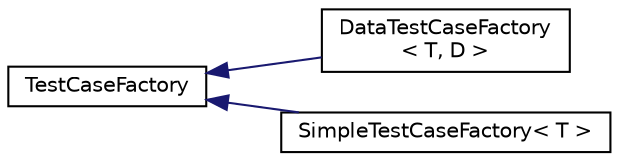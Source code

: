 digraph "Graphical Class Hierarchy"
{
 // LATEX_PDF_SIZE
  edge [fontname="Helvetica",fontsize="10",labelfontname="Helvetica",labelfontsize="10"];
  node [fontname="Helvetica",fontsize="10",shape=record];
  rankdir="LR";
  Node0 [label="TestCaseFactory",height=0.2,width=0.4,color="black", fillcolor="white", style="filled",URL="$classarm__compute_1_1test_1_1framework_1_1_test_case_factory.xhtml",tooltip="Abstract factory class to create test cases."];
  Node0 -> Node1 [dir="back",color="midnightblue",fontsize="10",style="solid",fontname="Helvetica"];
  Node1 [label="DataTestCaseFactory\l\< T, D \>",height=0.2,width=0.4,color="black", fillcolor="white", style="filled",URL="$classarm__compute_1_1test_1_1framework_1_1_data_test_case_factory.xhtml",tooltip="Implementation of a test case factory to create data test cases."];
  Node0 -> Node2 [dir="back",color="midnightblue",fontsize="10",style="solid",fontname="Helvetica"];
  Node2 [label="SimpleTestCaseFactory\< T \>",height=0.2,width=0.4,color="black", fillcolor="white", style="filled",URL="$classarm__compute_1_1test_1_1framework_1_1_simple_test_case_factory.xhtml",tooltip="Implementation of a test case factory to create non-data test cases."];
}
